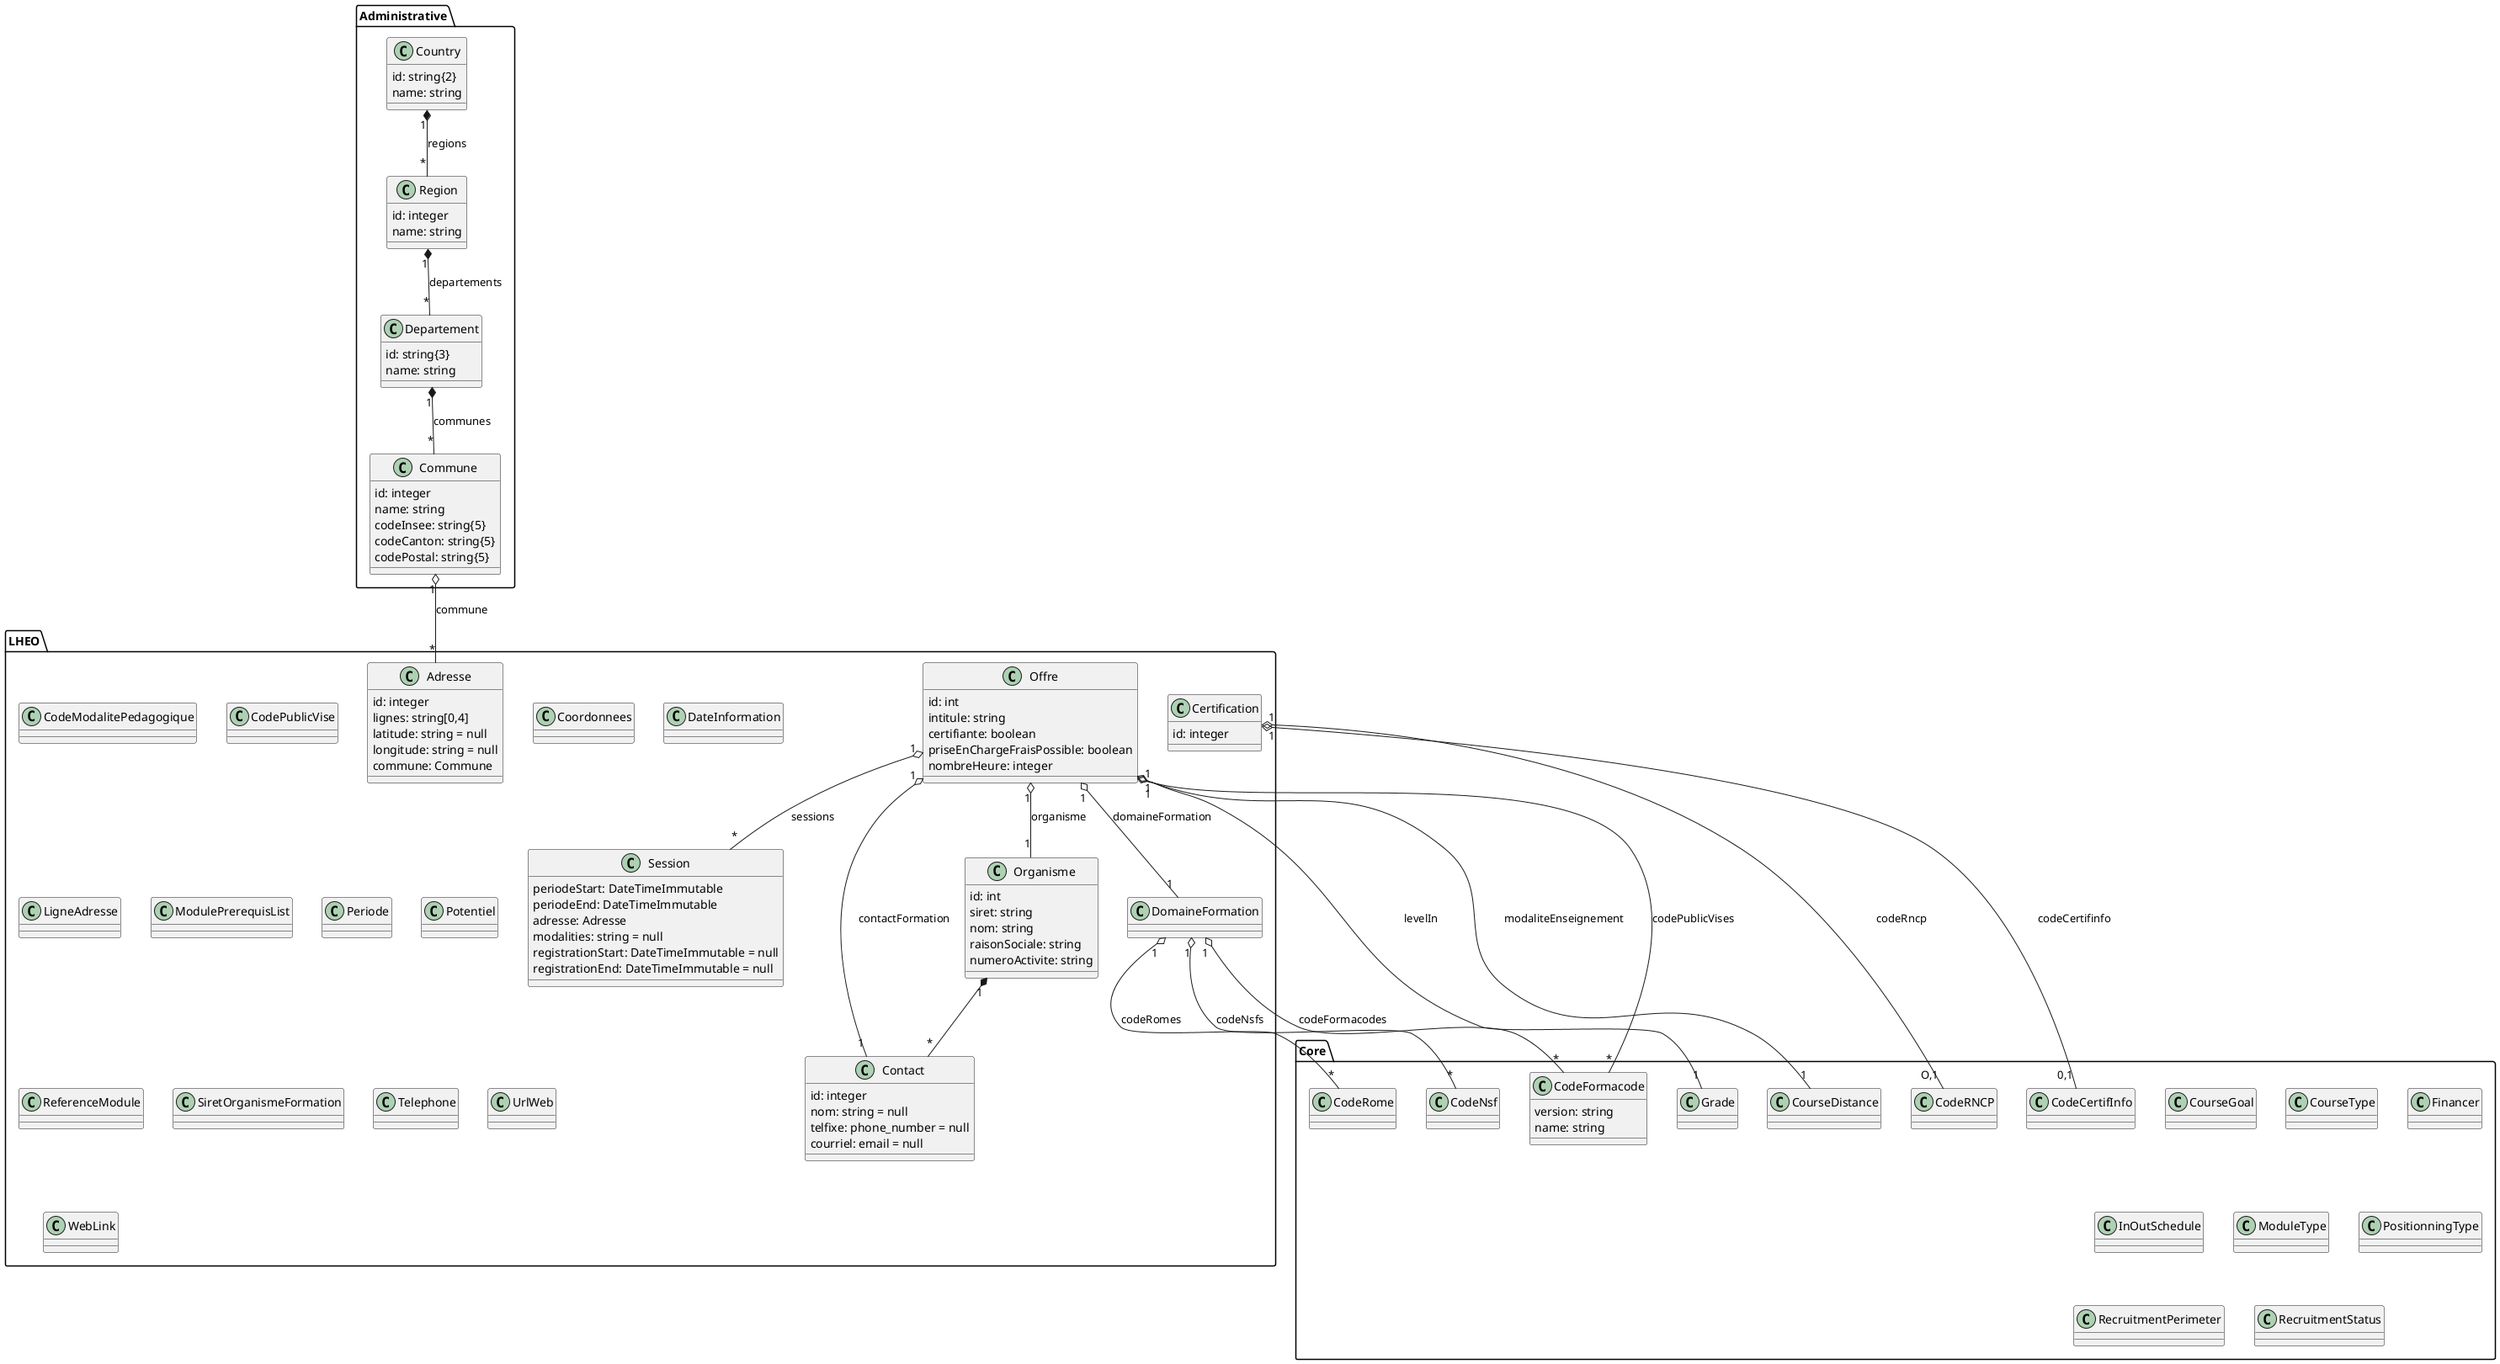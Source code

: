 @startuml

package Administrative {
    class Country {
        id: string{2}
        name: string
    }
    class Region {
        id: integer
        name: string
    }
    class Departement {
        id: string{3}
        name: string
    }
    class Commune {
        id: integer
        name: string
        codeInsee: string{5}
        codeCanton: string{5}
        codePostal: string{5}
    }

    Country "1" *-- "*" Region : regions
    Region "1" *-- "*" Departement: departements
    Departement "1" *-- "*" Commune : communes
}

package Core {
    class CodeNsf
    class CodeRome
    class CourseDistance
    class CourseGoal
    class CourseType
    class Financer
    class Grade
    class InOutSchedule
    class ModuleType
    class PositionningType
    class RecruitmentPerimeter
    class RecruitmentStatus
    /' à mettre en place '/
    class CodeFormacode {
        version: string
        name: string
    }
    class CodeRNCP
    class CodeCertifInfo
    class CodeFormacode
}

package LHEO {
    class Adresse {
        id: integer
        lignes: string[0,4]
        latitude: string = null
        longitude: string = null
        commune: Commune
    }
    class Certification {
        id: integer
    }
    class Contact {
        id: integer
        nom: string = null
        telfixe: phone_number = null
        courriel: email = null

    }
    class CodeModalitePedagogique
    class CodePublicVise
    class Coordonnees
    class DateInformation
    class DomaineFormation
    class LigneAdresse
    class ModulePrerequisList
    class Organisme {
        /' Attributs "resume" '/
        id: int
        siret: string
        nom: string
        raisonSociale: string
        numeroActivite: string
        /' Attributs "full" ensuite '/
    }
    class Periode
    class Potentiel
    class ReferenceModule
    class Offre {
        /' Attributs "resume" '/
        id: int
        intitule: string
        certifiante: boolean
        priseEnChargeFraisPossible: boolean
        nombreHeure: integer
        /' Attributs "full" ensuite '/
    }
    class SiretOrganismeFormation
    class Telephone
    class Session {
        periodeStart: DateTimeImmutable
        periodeEnd: DateTimeImmutable
        adresse: Adresse
        modalities: string = null
        registrationStart: DateTimeImmutable = null
        registrationEnd: DateTimeImmutable = null
    }
    class UrlWeb
    class WebLink

    Commune "1" o-- "*" Adresse : commune
    Offre "1" o-- "1" DomaineFormation : domaineFormation /' Attributs "resume" '/
    Offre "1" o-- "1" Organisme : organisme /' Attributs "resume" '/
    Offre "1" o-- "1" Grade : levelIn /' Attributs "resume" '/
    Offre "1" o-- "1" CourseDistance: modaliteEnseignement /' Attributs "resume" '/
    Offre "1" o-- "*" CodeFormacode: codePublicVises /' Attributs "resume" '/
    Offre "1" o-- "*" Session: sessions /' Attributs "resume" '/
    Offre "1" o-- "1" Contact: contactFormation /' Attributs "resume" '/
    DomaineFormation "1" o-- "*" CodeFormacode: codeFormacodes
    DomaineFormation "1" o-- "*" CodeNsf: codeNsfs
    DomaineFormation "1" o-- "*" CodeRome: codeRomes
    Certification "1" o-- "O,1" CodeRNCP : codeRncp
    Certification "1" o-- "0,1" CodeCertifInfo: codeCertifinfo
    Organisme "1" *-- "*" Contact
}

@enduml
